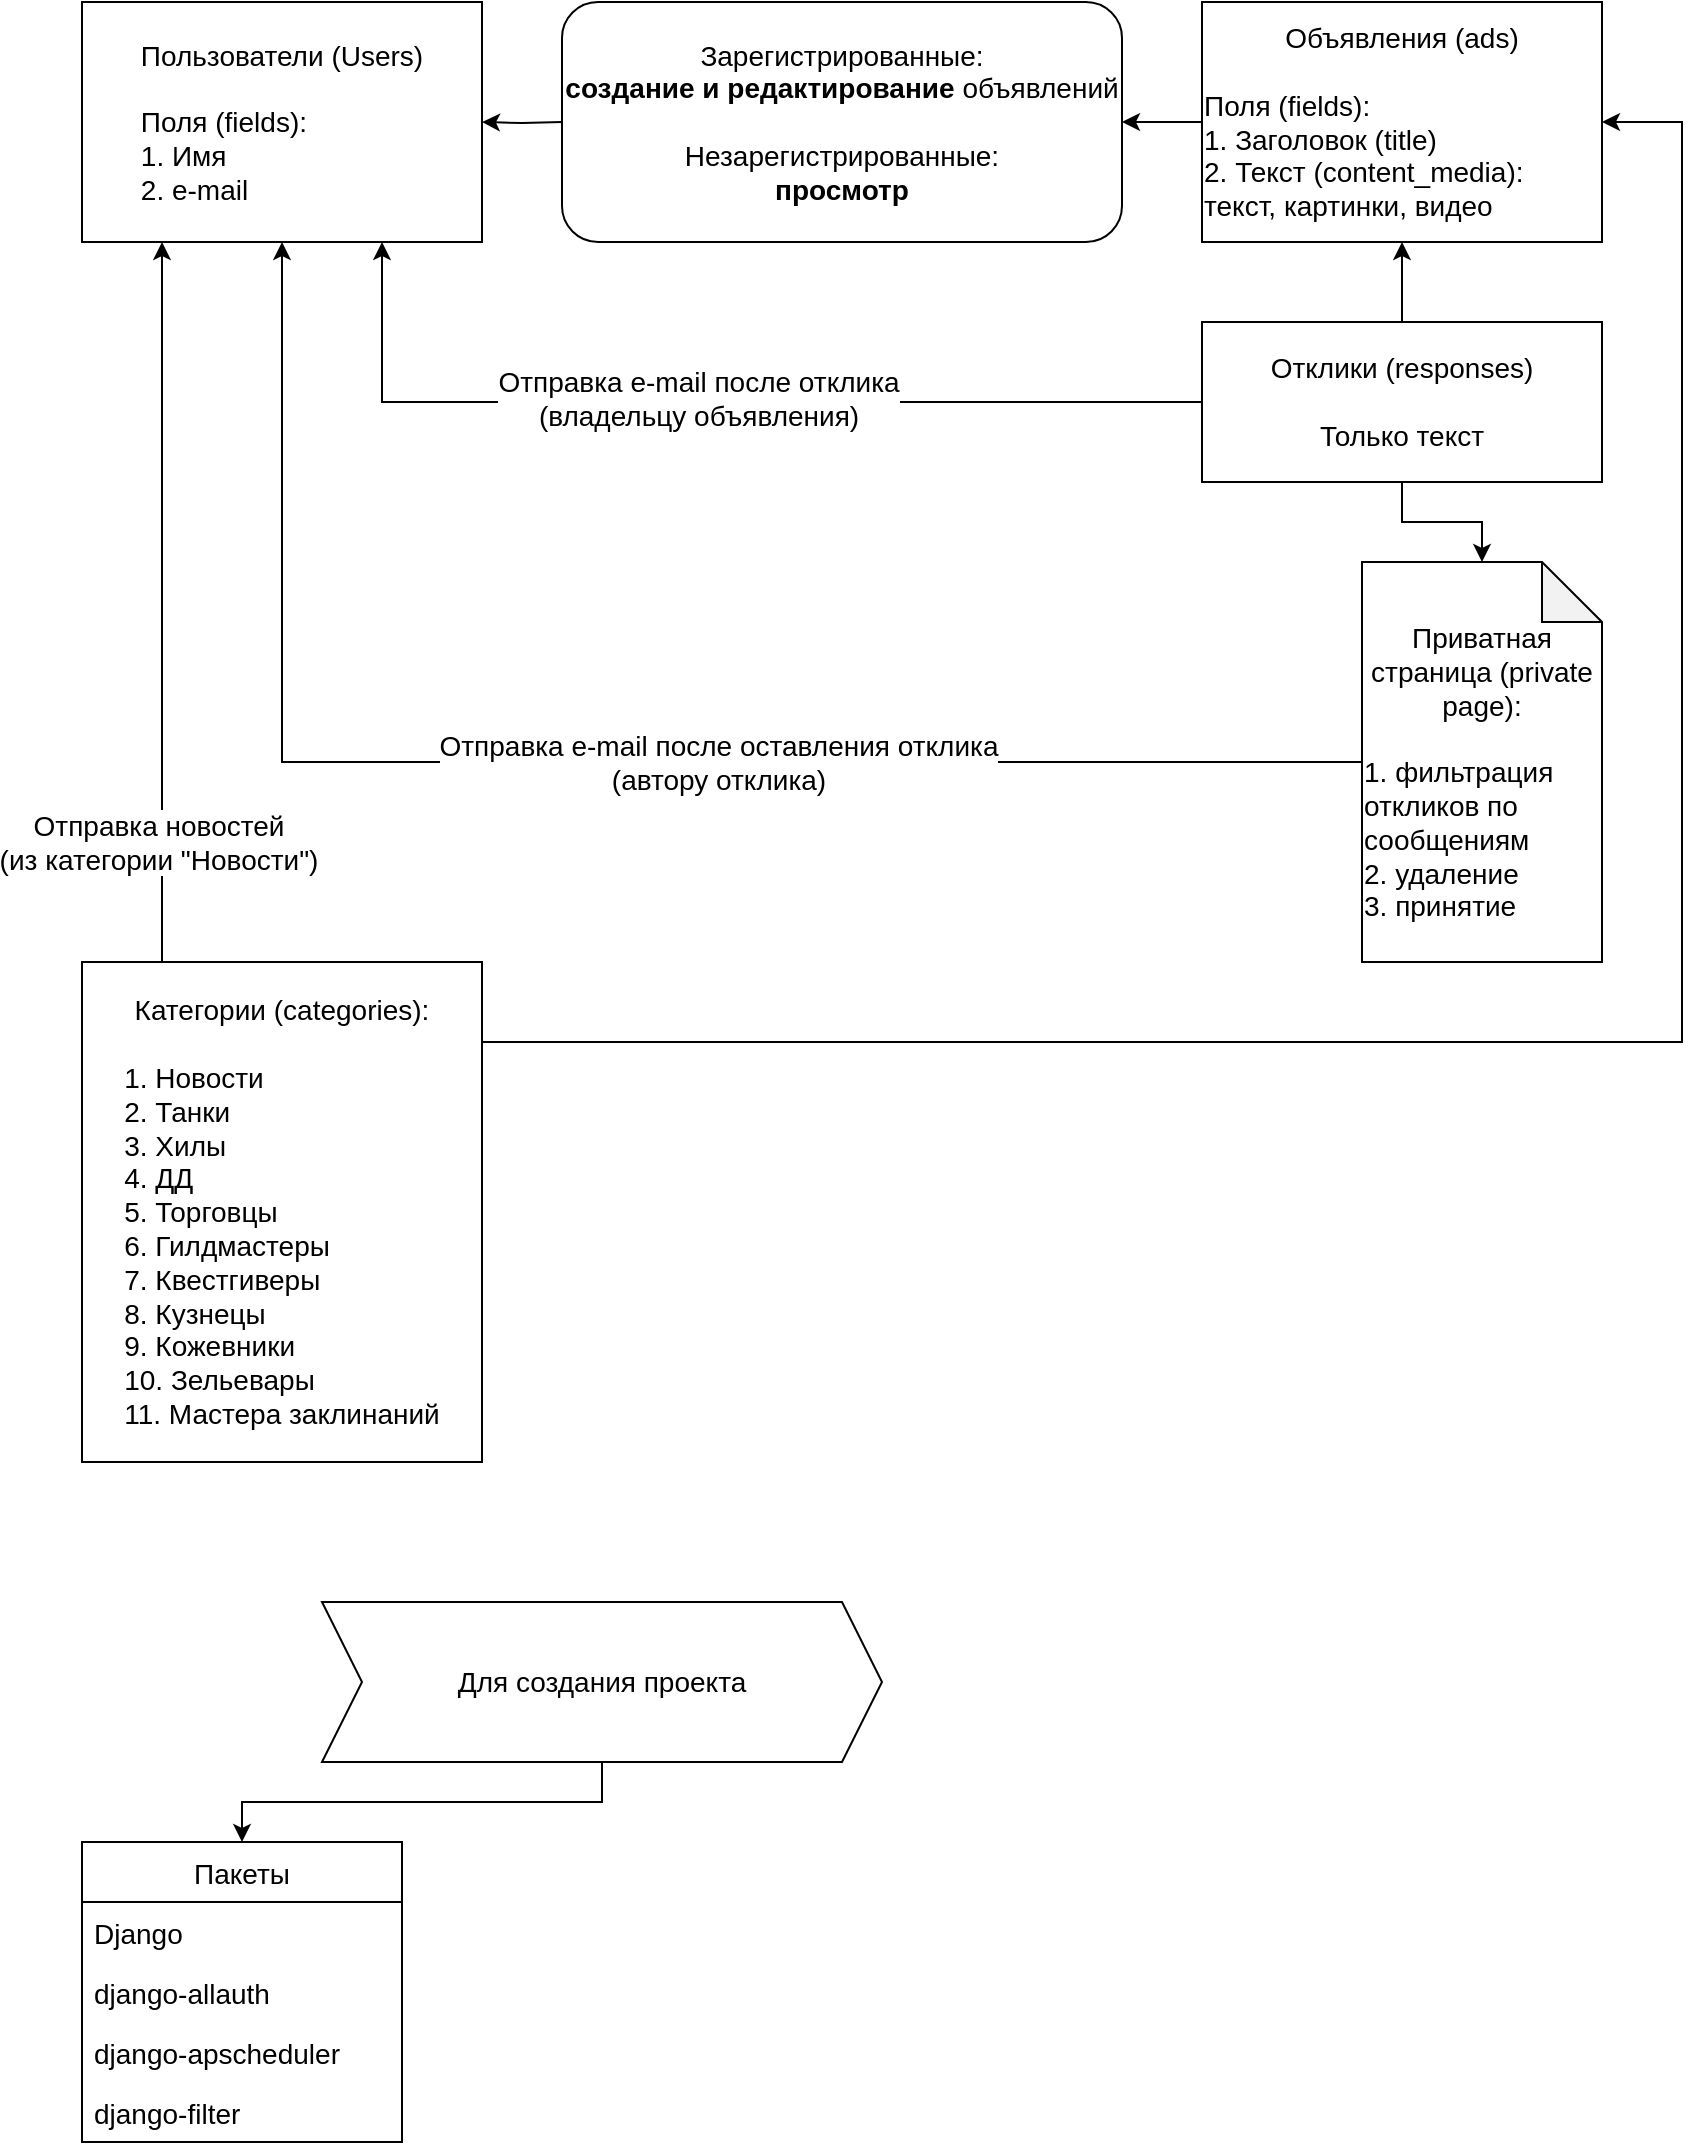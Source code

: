 <mxfile version="16.5.5" type="device"><diagram id="JQKnPSbAXUT53mxX6GE9" name="Page-1"><mxGraphModel dx="1846" dy="555" grid="1" gridSize="10" guides="1" tooltips="1" connect="1" arrows="1" fold="1" page="1" pageScale="1" pageWidth="827" pageHeight="1169" math="0" shadow="0"><root><mxCell id="0"/><mxCell id="1" parent="0"/><mxCell id="n_xn8GM_QmSMjSLVrlsL-1" value="Пользователи (Users)&lt;br style=&quot;font-size: 14px;&quot;&gt;&lt;br style=&quot;font-size: 14px;&quot;&gt;&lt;div style=&quot;text-align: left; font-size: 14px;&quot;&gt;Поля (fields):&lt;/div&gt;&lt;div style=&quot;text-align: left; font-size: 14px;&quot;&gt;1. Имя&lt;/div&gt;&lt;div style=&quot;text-align: left; font-size: 14px;&quot;&gt;2. e-mail&lt;/div&gt;" style="rounded=0;whiteSpace=wrap;html=1;fontSize=14;" vertex="1" parent="1"><mxGeometry x="40" y="80" width="200" height="120" as="geometry"/></mxCell><mxCell id="n_xn8GM_QmSMjSLVrlsL-8" value="" style="edgeStyle=orthogonalEdgeStyle;rounded=0;orthogonalLoop=1;jettySize=auto;html=1;" edge="1" parent="1" source="n_xn8GM_QmSMjSLVrlsL-2"><mxGeometry relative="1" as="geometry"><mxPoint x="560" y="140" as="targetPoint"/></mxGeometry></mxCell><mxCell id="n_xn8GM_QmSMjSLVrlsL-2" value="Объявления (ads)&lt;br style=&quot;font-size: 14px;&quot;&gt;&lt;br style=&quot;font-size: 14px;&quot;&gt;&lt;div style=&quot;text-align: left; font-size: 14px;&quot;&gt;&lt;span style=&quot;font-size: 14px;&quot;&gt;Поля (fields):&lt;/span&gt;&lt;/div&gt;&lt;span style=&quot;font-size: 14px;&quot;&gt;&lt;div style=&quot;text-align: left; font-size: 14px;&quot;&gt;&lt;span style=&quot;font-size: 14px;&quot;&gt;1. Заголовок (title)&lt;/span&gt;&lt;/div&gt;&lt;/span&gt;&lt;span style=&quot;font-size: 14px;&quot;&gt;&lt;div style=&quot;text-align: left; font-size: 14px;&quot;&gt;&lt;span style=&quot;font-size: 14px;&quot;&gt;2. Текст (content_media): текст, картинки, видео&lt;/span&gt;&lt;/div&gt;&lt;/span&gt;" style="rounded=0;whiteSpace=wrap;html=1;fontSize=14;" vertex="1" parent="1"><mxGeometry x="600" y="80" width="200" height="120" as="geometry"/></mxCell><mxCell id="n_xn8GM_QmSMjSLVrlsL-9" value="" style="edgeStyle=orthogonalEdgeStyle;rounded=0;orthogonalLoop=1;jettySize=auto;html=1;" edge="1" parent="1" target="n_xn8GM_QmSMjSLVrlsL-1"><mxGeometry relative="1" as="geometry"><mxPoint x="280" y="140" as="sourcePoint"/></mxGeometry></mxCell><mxCell id="n_xn8GM_QmSMjSLVrlsL-13" value="&lt;span style=&quot;font-size: 14px;&quot;&gt;Зарегистрированные:&lt;/span&gt;&lt;br style=&quot;font-size: 14px;&quot;&gt;&lt;b style=&quot;font-size: 14px;&quot;&gt;создание и редактирование&lt;/b&gt;&lt;span style=&quot;font-size: 14px;&quot;&gt;&amp;nbsp;объявлений&lt;br style=&quot;font-size: 14px;&quot;&gt;&lt;br style=&quot;font-size: 14px;&quot;&gt;&lt;/span&gt;Незарегистрированные:&lt;br style=&quot;font-size: 14px;&quot;&gt;&lt;b style=&quot;font-size: 14px;&quot;&gt;просмотр&lt;/b&gt;&lt;span style=&quot;font-size: 14px;&quot;&gt;&lt;br style=&quot;font-size: 14px;&quot;&gt;&lt;/span&gt;" style="rounded=1;whiteSpace=wrap;html=1;fontSize=14;" vertex="1" parent="1"><mxGeometry x="280" y="80" width="280" height="120" as="geometry"/></mxCell><mxCell id="n_xn8GM_QmSMjSLVrlsL-16" value="" style="edgeStyle=orthogonalEdgeStyle;rounded=0;orthogonalLoop=1;jettySize=auto;html=1;" edge="1" parent="1" source="n_xn8GM_QmSMjSLVrlsL-14" target="n_xn8GM_QmSMjSLVrlsL-2"><mxGeometry relative="1" as="geometry"/></mxCell><mxCell id="n_xn8GM_QmSMjSLVrlsL-17" style="edgeStyle=orthogonalEdgeStyle;rounded=0;orthogonalLoop=1;jettySize=auto;html=1;entryX=0.75;entryY=1;entryDx=0;entryDy=0;" edge="1" parent="1" source="n_xn8GM_QmSMjSLVrlsL-14" target="n_xn8GM_QmSMjSLVrlsL-1"><mxGeometry relative="1" as="geometry"><mxPoint x="190" y="210" as="targetPoint"/></mxGeometry></mxCell><mxCell id="n_xn8GM_QmSMjSLVrlsL-18" value="&lt;font style=&quot;font-size: 14px;&quot;&gt;Отправка e-mail после отклика&lt;br style=&quot;font-size: 14px;&quot;&gt;(владельцу объявления)&lt;/font&gt;" style="edgeLabel;html=1;align=center;verticalAlign=middle;resizable=0;points=[];fontSize=14;" vertex="1" connectable="0" parent="n_xn8GM_QmSMjSLVrlsL-17"><mxGeometry x="0.029" y="-2" relative="1" as="geometry"><mxPoint as="offset"/></mxGeometry></mxCell><mxCell id="n_xn8GM_QmSMjSLVrlsL-20" value="" style="edgeStyle=orthogonalEdgeStyle;rounded=0;orthogonalLoop=1;jettySize=auto;html=1;fontSize=14;" edge="1" parent="1" source="n_xn8GM_QmSMjSLVrlsL-14" target="n_xn8GM_QmSMjSLVrlsL-19"><mxGeometry relative="1" as="geometry"/></mxCell><mxCell id="n_xn8GM_QmSMjSLVrlsL-14" value="Отклики (responses)&lt;br style=&quot;font-size: 14px&quot;&gt;&lt;br style=&quot;font-size: 14px&quot;&gt;Только текст" style="rounded=0;whiteSpace=wrap;html=1;fontSize=14;" vertex="1" parent="1"><mxGeometry x="600" y="240" width="200" height="80" as="geometry"/></mxCell><mxCell id="n_xn8GM_QmSMjSLVrlsL-21" style="edgeStyle=orthogonalEdgeStyle;rounded=0;orthogonalLoop=1;jettySize=auto;html=1;entryX=0.5;entryY=1;entryDx=0;entryDy=0;fontSize=14;" edge="1" parent="1" source="n_xn8GM_QmSMjSLVrlsL-19" target="n_xn8GM_QmSMjSLVrlsL-1"><mxGeometry relative="1" as="geometry"/></mxCell><mxCell id="n_xn8GM_QmSMjSLVrlsL-22" value="Отправка e-mail после оставления отклика&lt;br&gt;(автору отклика)" style="edgeLabel;html=1;align=center;verticalAlign=middle;resizable=0;points=[];fontSize=14;" vertex="1" connectable="0" parent="n_xn8GM_QmSMjSLVrlsL-21"><mxGeometry x="-0.195" relative="1" as="geometry"><mxPoint as="offset"/></mxGeometry></mxCell><mxCell id="n_xn8GM_QmSMjSLVrlsL-19" value="Приватная страница (private page):&lt;br&gt;&lt;br&gt;&lt;div style=&quot;text-align: left&quot;&gt;&lt;span&gt;1. фильтрация откликов по сообщениям&lt;/span&gt;&lt;/div&gt;&lt;div style=&quot;text-align: left&quot;&gt;&lt;span&gt;2. удаление&lt;/span&gt;&lt;/div&gt;&lt;div style=&quot;text-align: left&quot;&gt;&lt;span&gt;3. принятие&lt;/span&gt;&lt;/div&gt;&lt;div style=&quot;text-align: left&quot;&gt;&lt;br&gt;&lt;/div&gt;" style="shape=note;whiteSpace=wrap;html=1;backgroundOutline=1;darkOpacity=0.05;fontSize=14;verticalAlign=bottom;" vertex="1" parent="1"><mxGeometry x="680" y="360" width="120" height="200" as="geometry"/></mxCell><mxCell id="n_xn8GM_QmSMjSLVrlsL-24" style="edgeStyle=orthogonalEdgeStyle;rounded=0;orthogonalLoop=1;jettySize=auto;html=1;entryX=1;entryY=0.5;entryDx=0;entryDy=0;fontSize=14;" edge="1" parent="1" source="n_xn8GM_QmSMjSLVrlsL-23" target="n_xn8GM_QmSMjSLVrlsL-2"><mxGeometry relative="1" as="geometry"><Array as="points"><mxPoint x="840" y="600"/><mxPoint x="840" y="140"/></Array></mxGeometry></mxCell><mxCell id="n_xn8GM_QmSMjSLVrlsL-25" style="edgeStyle=orthogonalEdgeStyle;rounded=0;orthogonalLoop=1;jettySize=auto;html=1;entryX=0.2;entryY=1;entryDx=0;entryDy=0;entryPerimeter=0;fontSize=14;" edge="1" parent="1" source="n_xn8GM_QmSMjSLVrlsL-23" target="n_xn8GM_QmSMjSLVrlsL-1"><mxGeometry relative="1" as="geometry"><Array as="points"><mxPoint x="80" y="490"/><mxPoint x="80" y="490"/></Array></mxGeometry></mxCell><mxCell id="n_xn8GM_QmSMjSLVrlsL-26" value="Отправка новостей&lt;br&gt;(из категории &quot;Новости&quot;)" style="edgeLabel;html=1;align=center;verticalAlign=middle;resizable=0;points=[];fontSize=14;" vertex="1" connectable="0" parent="n_xn8GM_QmSMjSLVrlsL-25"><mxGeometry x="-0.56" y="2" relative="1" as="geometry"><mxPoint y="19" as="offset"/></mxGeometry></mxCell><mxCell id="n_xn8GM_QmSMjSLVrlsL-23" value="Категории (categories):&lt;br&gt;&lt;br&gt;&lt;div style=&quot;text-align: left&quot;&gt;&lt;span&gt;1. Новости&lt;/span&gt;&lt;/div&gt;&lt;div style=&quot;text-align: left&quot;&gt;&lt;span&gt;2. Танки&lt;/span&gt;&lt;/div&gt;&lt;div style=&quot;text-align: left&quot;&gt;&lt;span&gt;3. Хилы&lt;/span&gt;&lt;/div&gt;&lt;div style=&quot;text-align: left&quot;&gt;&lt;span&gt;4. ДД&lt;/span&gt;&lt;/div&gt;&lt;div style=&quot;text-align: left&quot;&gt;&lt;span&gt;5. Торговцы&lt;/span&gt;&lt;/div&gt;&lt;div style=&quot;text-align: left&quot;&gt;&lt;span&gt;6. Гилдмастеры&lt;/span&gt;&lt;/div&gt;&lt;div style=&quot;text-align: left&quot;&gt;&lt;span&gt;7. Квестгиверы&lt;/span&gt;&lt;/div&gt;&lt;div style=&quot;text-align: left&quot;&gt;&lt;span&gt;8. Кузнецы&lt;/span&gt;&lt;/div&gt;&lt;div style=&quot;text-align: left&quot;&gt;&lt;span&gt;9. Кожевники&lt;/span&gt;&lt;/div&gt;&lt;div style=&quot;text-align: left&quot;&gt;&lt;span&gt;10. Зельевары&lt;/span&gt;&lt;/div&gt;&lt;div style=&quot;text-align: left&quot;&gt;&lt;span&gt;11. Мастера заклинаний&lt;/span&gt;&lt;/div&gt;" style="rounded=0;whiteSpace=wrap;html=1;fontSize=14;" vertex="1" parent="1"><mxGeometry x="40" y="560" width="200" height="250" as="geometry"/></mxCell><mxCell id="n_xn8GM_QmSMjSLVrlsL-27" value="Пакеты" style="swimlane;fontStyle=0;childLayout=stackLayout;horizontal=1;startSize=30;horizontalStack=0;resizeParent=1;resizeParentMax=0;resizeLast=0;collapsible=1;marginBottom=0;fontSize=14;" vertex="1" parent="1"><mxGeometry x="40" y="1000" width="160" height="150" as="geometry"><mxRectangle x="40" y="880" width="80" height="30" as="alternateBounds"/></mxGeometry></mxCell><mxCell id="n_xn8GM_QmSMjSLVrlsL-28" value="Django" style="text;strokeColor=none;fillColor=none;align=left;verticalAlign=middle;spacingLeft=4;spacingRight=4;overflow=hidden;points=[[0,0.5],[1,0.5]];portConstraint=eastwest;rotatable=0;fontSize=14;" vertex="1" parent="n_xn8GM_QmSMjSLVrlsL-27"><mxGeometry y="30" width="160" height="30" as="geometry"/></mxCell><mxCell id="n_xn8GM_QmSMjSLVrlsL-29" value="django-allauth" style="text;strokeColor=none;fillColor=none;align=left;verticalAlign=middle;spacingLeft=4;spacingRight=4;overflow=hidden;points=[[0,0.5],[1,0.5]];portConstraint=eastwest;rotatable=0;fontSize=14;" vertex="1" parent="n_xn8GM_QmSMjSLVrlsL-27"><mxGeometry y="60" width="160" height="30" as="geometry"/></mxCell><mxCell id="n_xn8GM_QmSMjSLVrlsL-30" value="django-apscheduler" style="text;strokeColor=none;fillColor=none;align=left;verticalAlign=middle;spacingLeft=4;spacingRight=4;overflow=hidden;points=[[0,0.5],[1,0.5]];portConstraint=eastwest;rotatable=0;fontSize=14;" vertex="1" parent="n_xn8GM_QmSMjSLVrlsL-27"><mxGeometry y="90" width="160" height="30" as="geometry"/></mxCell><mxCell id="n_xn8GM_QmSMjSLVrlsL-32" value="django-filter" style="text;strokeColor=none;fillColor=none;align=left;verticalAlign=middle;spacingLeft=4;spacingRight=4;overflow=hidden;points=[[0,0.5],[1,0.5]];portConstraint=eastwest;rotatable=0;fontSize=14;" vertex="1" parent="n_xn8GM_QmSMjSLVrlsL-27"><mxGeometry y="120" width="160" height="30" as="geometry"/></mxCell><mxCell id="n_xn8GM_QmSMjSLVrlsL-36" style="edgeStyle=orthogonalEdgeStyle;rounded=0;orthogonalLoop=1;jettySize=auto;html=1;entryX=0.5;entryY=0;entryDx=0;entryDy=0;fontSize=14;" edge="1" parent="1" source="n_xn8GM_QmSMjSLVrlsL-35" target="n_xn8GM_QmSMjSLVrlsL-27"><mxGeometry relative="1" as="geometry"/></mxCell><mxCell id="n_xn8GM_QmSMjSLVrlsL-35" value="Для создания проекта" style="shape=step;perimeter=stepPerimeter;whiteSpace=wrap;html=1;fixedSize=1;fontSize=14;" vertex="1" parent="1"><mxGeometry x="160" y="880" width="280" height="80" as="geometry"/></mxCell></root></mxGraphModel></diagram></mxfile>